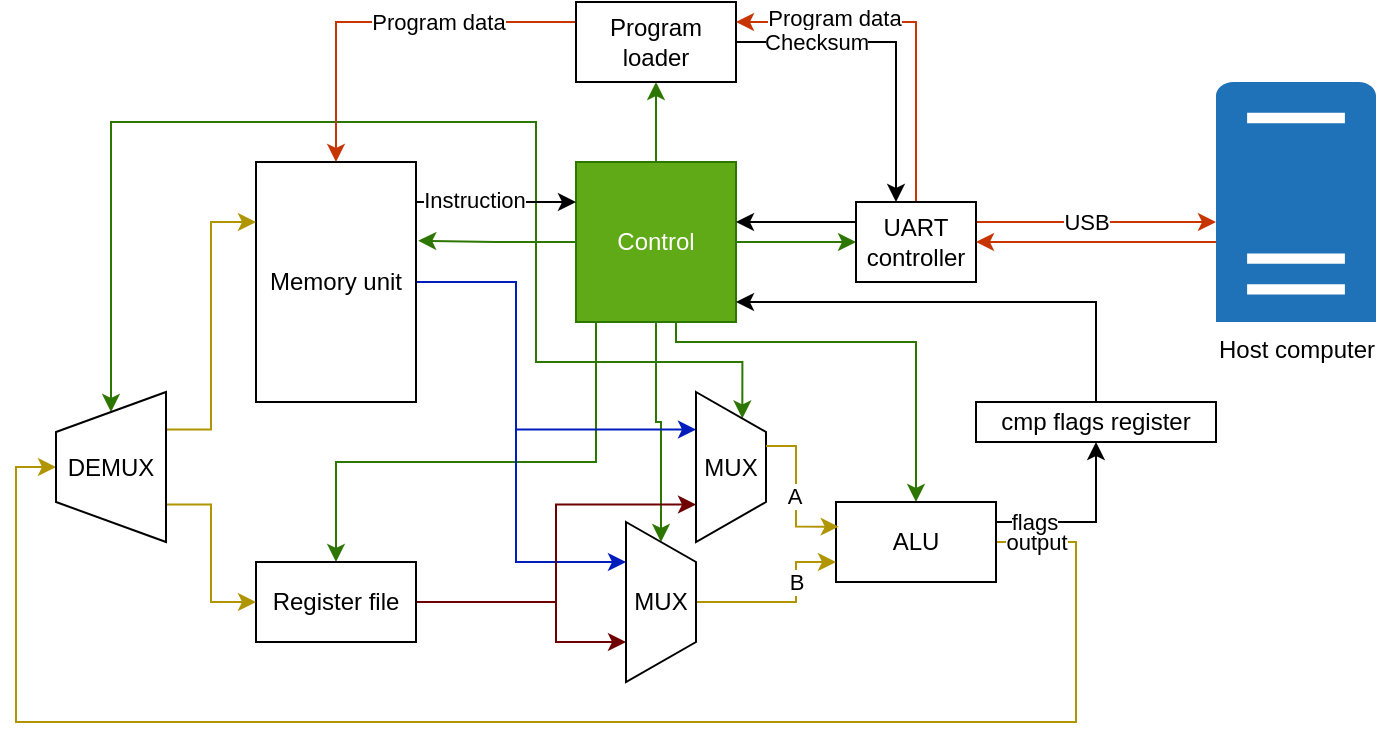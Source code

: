 <mxfile version="24.4.8" type="device">
  <diagram name="Page-1" id="42x8ov932dtWSJglkmKP">
    <mxGraphModel dx="819" dy="500" grid="1" gridSize="10" guides="1" tooltips="1" connect="1" arrows="1" fold="1" page="1" pageScale="1" pageWidth="850" pageHeight="1100" math="0" shadow="0">
      <root>
        <mxCell id="0" />
        <mxCell id="1" parent="0" />
        <mxCell id="H6I0ig-7ZVT1m8vJ8FEU-16" style="edgeStyle=orthogonalEdgeStyle;rounded=0;orthogonalLoop=1;jettySize=auto;html=1;entryX=0.5;entryY=1;entryDx=0;entryDy=0;fillColor=#60a917;strokeColor=#2D7600;" edge="1" parent="1" source="H6I0ig-7ZVT1m8vJ8FEU-1" target="H6I0ig-7ZVT1m8vJ8FEU-4">
          <mxGeometry relative="1" as="geometry" />
        </mxCell>
        <mxCell id="H6I0ig-7ZVT1m8vJ8FEU-18" style="edgeStyle=orthogonalEdgeStyle;rounded=0;orthogonalLoop=1;jettySize=auto;html=1;entryX=0;entryY=0.5;entryDx=0;entryDy=0;fillColor=#60a917;strokeColor=#2D7600;" edge="1" parent="1" source="H6I0ig-7ZVT1m8vJ8FEU-1" target="H6I0ig-7ZVT1m8vJ8FEU-5">
          <mxGeometry relative="1" as="geometry">
            <Array as="points" />
          </mxGeometry>
        </mxCell>
        <mxCell id="H6I0ig-7ZVT1m8vJ8FEU-36" style="edgeStyle=orthogonalEdgeStyle;rounded=0;orthogonalLoop=1;jettySize=auto;html=1;entryX=0.5;entryY=0;entryDx=0;entryDy=0;fillColor=#60a917;strokeColor=#2D7600;" edge="1" parent="1" source="H6I0ig-7ZVT1m8vJ8FEU-1" target="H6I0ig-7ZVT1m8vJ8FEU-2">
          <mxGeometry relative="1" as="geometry">
            <Array as="points">
              <mxPoint x="450" y="290" />
              <mxPoint x="570" y="290" />
            </Array>
          </mxGeometry>
        </mxCell>
        <mxCell id="H6I0ig-7ZVT1m8vJ8FEU-43" style="edgeStyle=orthogonalEdgeStyle;rounded=0;orthogonalLoop=1;jettySize=auto;html=1;entryX=0;entryY=0.25;entryDx=0;entryDy=0;fillColor=#60a917;strokeColor=#2D7600;" edge="1" parent="1" source="H6I0ig-7ZVT1m8vJ8FEU-1" target="H6I0ig-7ZVT1m8vJ8FEU-39">
          <mxGeometry relative="1" as="geometry" />
        </mxCell>
        <mxCell id="H6I0ig-7ZVT1m8vJ8FEU-44" style="edgeStyle=orthogonalEdgeStyle;rounded=0;orthogonalLoop=1;jettySize=auto;html=1;entryX=0;entryY=0.5;entryDx=0;entryDy=0;fillColor=#60a917;strokeColor=#2D7600;" edge="1" parent="1" source="H6I0ig-7ZVT1m8vJ8FEU-1" target="H6I0ig-7ZVT1m8vJ8FEU-40">
          <mxGeometry relative="1" as="geometry" />
        </mxCell>
        <mxCell id="H6I0ig-7ZVT1m8vJ8FEU-60" style="edgeStyle=orthogonalEdgeStyle;rounded=0;orthogonalLoop=1;jettySize=auto;html=1;entryX=1;entryY=0.5;entryDx=0;entryDy=0;fillColor=#60a917;strokeColor=#2D7600;" edge="1" parent="1" source="H6I0ig-7ZVT1m8vJ8FEU-1" target="H6I0ig-7ZVT1m8vJ8FEU-51">
          <mxGeometry relative="1" as="geometry">
            <Array as="points">
              <mxPoint x="440" y="300" />
              <mxPoint x="380" y="300" />
              <mxPoint x="380" y="180" />
              <mxPoint x="167" y="180" />
            </Array>
          </mxGeometry>
        </mxCell>
        <mxCell id="H6I0ig-7ZVT1m8vJ8FEU-72" style="edgeStyle=orthogonalEdgeStyle;rounded=0;orthogonalLoop=1;jettySize=auto;html=1;exitX=0;exitY=1;exitDx=0;exitDy=0;entryX=0.5;entryY=0;entryDx=0;entryDy=0;fillColor=#60a917;strokeColor=#2D7600;" edge="1" parent="1" source="H6I0ig-7ZVT1m8vJ8FEU-1" target="H6I0ig-7ZVT1m8vJ8FEU-20">
          <mxGeometry relative="1" as="geometry">
            <Array as="points">
              <mxPoint x="410" y="280" />
              <mxPoint x="410" y="350" />
              <mxPoint x="280" y="350" />
            </Array>
          </mxGeometry>
        </mxCell>
        <mxCell id="H6I0ig-7ZVT1m8vJ8FEU-1" value="Control" style="whiteSpace=wrap;html=1;aspect=fixed;fillColor=#60a917;fontColor=#ffffff;strokeColor=#2D7600;" vertex="1" parent="1">
          <mxGeometry x="400" y="200" width="80" height="80" as="geometry" />
        </mxCell>
        <mxCell id="H6I0ig-7ZVT1m8vJ8FEU-57" style="edgeStyle=orthogonalEdgeStyle;rounded=0;orthogonalLoop=1;jettySize=auto;html=1;entryX=0.5;entryY=0;entryDx=0;entryDy=0;fillColor=#e3c800;strokeColor=#B09500;" edge="1" parent="1" source="H6I0ig-7ZVT1m8vJ8FEU-2" target="H6I0ig-7ZVT1m8vJ8FEU-51">
          <mxGeometry relative="1" as="geometry">
            <Array as="points">
              <mxPoint x="650" y="390" />
              <mxPoint x="650" y="480" />
              <mxPoint x="120" y="480" />
              <mxPoint x="120" y="353" />
            </Array>
          </mxGeometry>
        </mxCell>
        <mxCell id="H6I0ig-7ZVT1m8vJ8FEU-69" value="output" style="edgeLabel;html=1;align=center;verticalAlign=middle;resizable=0;points=[];" vertex="1" connectable="0" parent="H6I0ig-7ZVT1m8vJ8FEU-57">
          <mxGeometry x="-0.956" y="-1" relative="1" as="geometry">
            <mxPoint x="2" y="-1" as="offset" />
          </mxGeometry>
        </mxCell>
        <mxCell id="H6I0ig-7ZVT1m8vJ8FEU-62" style="edgeStyle=orthogonalEdgeStyle;rounded=0;orthogonalLoop=1;jettySize=auto;html=1;exitX=1;exitY=0.25;exitDx=0;exitDy=0;entryX=0.5;entryY=1;entryDx=0;entryDy=0;" edge="1" parent="1" source="H6I0ig-7ZVT1m8vJ8FEU-2" target="H6I0ig-7ZVT1m8vJ8FEU-61">
          <mxGeometry relative="1" as="geometry">
            <Array as="points">
              <mxPoint x="660" y="380" />
            </Array>
          </mxGeometry>
        </mxCell>
        <mxCell id="H6I0ig-7ZVT1m8vJ8FEU-66" value="flags" style="edgeLabel;html=1;align=center;verticalAlign=middle;resizable=0;points=[];" vertex="1" connectable="0" parent="H6I0ig-7ZVT1m8vJ8FEU-62">
          <mxGeometry x="-0.591" y="-1" relative="1" as="geometry">
            <mxPoint y="-1" as="offset" />
          </mxGeometry>
        </mxCell>
        <mxCell id="H6I0ig-7ZVT1m8vJ8FEU-2" value="ALU" style="rounded=0;whiteSpace=wrap;html=1;" vertex="1" parent="1">
          <mxGeometry x="530" y="370" width="80" height="40" as="geometry" />
        </mxCell>
        <mxCell id="H6I0ig-7ZVT1m8vJ8FEU-46" style="edgeStyle=orthogonalEdgeStyle;rounded=0;orthogonalLoop=1;jettySize=auto;html=1;entryX=0.25;entryY=1;entryDx=0;entryDy=0;fillColor=#0050ef;strokeColor=#001DBC;" edge="1" parent="1" source="H6I0ig-7ZVT1m8vJ8FEU-3" target="H6I0ig-7ZVT1m8vJ8FEU-40">
          <mxGeometry relative="1" as="geometry">
            <Array as="points">
              <mxPoint x="370" y="260" />
              <mxPoint x="370" y="400" />
            </Array>
          </mxGeometry>
        </mxCell>
        <mxCell id="H6I0ig-7ZVT1m8vJ8FEU-47" style="edgeStyle=orthogonalEdgeStyle;rounded=0;orthogonalLoop=1;jettySize=auto;html=1;entryX=0.25;entryY=1;entryDx=0;entryDy=0;fillColor=#0050ef;strokeColor=#001DBC;" edge="1" parent="1" source="H6I0ig-7ZVT1m8vJ8FEU-3" target="H6I0ig-7ZVT1m8vJ8FEU-39">
          <mxGeometry relative="1" as="geometry">
            <Array as="points">
              <mxPoint x="370" y="260" />
              <mxPoint x="370" y="334" />
            </Array>
          </mxGeometry>
        </mxCell>
        <mxCell id="H6I0ig-7ZVT1m8vJ8FEU-3" value="Memory unit" style="rounded=0;whiteSpace=wrap;html=1;" vertex="1" parent="1">
          <mxGeometry x="240" y="200" width="80" height="120" as="geometry" />
        </mxCell>
        <mxCell id="H6I0ig-7ZVT1m8vJ8FEU-10" style="edgeStyle=orthogonalEdgeStyle;rounded=0;orthogonalLoop=1;jettySize=auto;html=1;entryX=0.5;entryY=0;entryDx=0;entryDy=0;fillColor=#fa6800;strokeColor=#C73500;" edge="1" parent="1" source="H6I0ig-7ZVT1m8vJ8FEU-4" target="H6I0ig-7ZVT1m8vJ8FEU-3">
          <mxGeometry relative="1" as="geometry">
            <Array as="points">
              <mxPoint x="280" y="130" />
            </Array>
          </mxGeometry>
        </mxCell>
        <mxCell id="H6I0ig-7ZVT1m8vJ8FEU-21" value="Program data" style="edgeLabel;html=1;align=center;verticalAlign=middle;resizable=0;points=[];" vertex="1" connectable="0" parent="H6I0ig-7ZVT1m8vJ8FEU-10">
          <mxGeometry x="-0.499" relative="1" as="geometry">
            <mxPoint x="-22" as="offset" />
          </mxGeometry>
        </mxCell>
        <mxCell id="H6I0ig-7ZVT1m8vJ8FEU-4" value="Program loader" style="rounded=0;whiteSpace=wrap;html=1;" vertex="1" parent="1">
          <mxGeometry x="400" y="120" width="80" height="40" as="geometry" />
        </mxCell>
        <mxCell id="H6I0ig-7ZVT1m8vJ8FEU-8" style="edgeStyle=orthogonalEdgeStyle;rounded=0;orthogonalLoop=1;jettySize=auto;html=1;entryX=1;entryY=0.25;entryDx=0;entryDy=0;fillColor=#fa6800;strokeColor=#C73500;" edge="1" parent="1" source="H6I0ig-7ZVT1m8vJ8FEU-5" target="H6I0ig-7ZVT1m8vJ8FEU-4">
          <mxGeometry relative="1" as="geometry">
            <Array as="points">
              <mxPoint x="570" y="130" />
            </Array>
          </mxGeometry>
        </mxCell>
        <mxCell id="H6I0ig-7ZVT1m8vJ8FEU-12" value="Program data" style="edgeLabel;html=1;align=center;verticalAlign=middle;resizable=0;points=[];" vertex="1" connectable="0" parent="H6I0ig-7ZVT1m8vJ8FEU-8">
          <mxGeometry x="0.455" y="-2" relative="1" as="geometry">
            <mxPoint as="offset" />
          </mxGeometry>
        </mxCell>
        <mxCell id="H6I0ig-7ZVT1m8vJ8FEU-19" style="edgeStyle=orthogonalEdgeStyle;rounded=0;orthogonalLoop=1;jettySize=auto;html=1;" edge="1" parent="1" source="H6I0ig-7ZVT1m8vJ8FEU-5">
          <mxGeometry relative="1" as="geometry">
            <mxPoint x="480" y="230" as="targetPoint" />
            <Array as="points">
              <mxPoint x="480" y="230" />
            </Array>
          </mxGeometry>
        </mxCell>
        <mxCell id="H6I0ig-7ZVT1m8vJ8FEU-22" style="edgeStyle=orthogonalEdgeStyle;rounded=0;orthogonalLoop=1;jettySize=auto;html=1;fillColor=#fa6800;strokeColor=#C73500;" edge="1" parent="1">
          <mxGeometry relative="1" as="geometry">
            <mxPoint x="720" y="230" as="targetPoint" />
            <mxPoint x="600" y="230" as="sourcePoint" />
          </mxGeometry>
        </mxCell>
        <mxCell id="H6I0ig-7ZVT1m8vJ8FEU-27" value="USB" style="edgeLabel;html=1;align=center;verticalAlign=middle;resizable=0;points=[];" vertex="1" connectable="0" parent="H6I0ig-7ZVT1m8vJ8FEU-22">
          <mxGeometry x="-0.235" relative="1" as="geometry">
            <mxPoint x="9" as="offset" />
          </mxGeometry>
        </mxCell>
        <mxCell id="H6I0ig-7ZVT1m8vJ8FEU-5" value="UART controller" style="rounded=0;whiteSpace=wrap;html=1;" vertex="1" parent="1">
          <mxGeometry x="540" y="220" width="60" height="40" as="geometry" />
        </mxCell>
        <mxCell id="H6I0ig-7ZVT1m8vJ8FEU-6" style="edgeStyle=orthogonalEdgeStyle;rounded=0;orthogonalLoop=1;jettySize=auto;html=1;" edge="1" parent="1" source="H6I0ig-7ZVT1m8vJ8FEU-4">
          <mxGeometry relative="1" as="geometry">
            <mxPoint x="560" y="220" as="targetPoint" />
            <Array as="points">
              <mxPoint x="560" y="140" />
              <mxPoint x="560" y="220" />
            </Array>
          </mxGeometry>
        </mxCell>
        <mxCell id="H6I0ig-7ZVT1m8vJ8FEU-11" value="Checksum" style="edgeLabel;html=1;align=center;verticalAlign=middle;resizable=0;points=[];" vertex="1" connectable="0" parent="H6I0ig-7ZVT1m8vJ8FEU-6">
          <mxGeometry x="-0.561" relative="1" as="geometry">
            <mxPoint x="5" as="offset" />
          </mxGeometry>
        </mxCell>
        <mxCell id="H6I0ig-7ZVT1m8vJ8FEU-45" style="edgeStyle=orthogonalEdgeStyle;rounded=0;orthogonalLoop=1;jettySize=auto;html=1;entryX=0.75;entryY=1;entryDx=0;entryDy=0;fillColor=#a20025;strokeColor=#6F0000;" edge="1" parent="1" source="H6I0ig-7ZVT1m8vJ8FEU-20" target="H6I0ig-7ZVT1m8vJ8FEU-40">
          <mxGeometry relative="1" as="geometry">
            <Array as="points">
              <mxPoint x="390" y="420" />
              <mxPoint x="390" y="440" />
            </Array>
          </mxGeometry>
        </mxCell>
        <mxCell id="H6I0ig-7ZVT1m8vJ8FEU-49" style="edgeStyle=orthogonalEdgeStyle;rounded=0;orthogonalLoop=1;jettySize=auto;html=1;entryX=0.75;entryY=1;entryDx=0;entryDy=0;fillColor=#a20025;strokeColor=#6F0000;" edge="1" parent="1" source="H6I0ig-7ZVT1m8vJ8FEU-20" target="H6I0ig-7ZVT1m8vJ8FEU-39">
          <mxGeometry relative="1" as="geometry" />
        </mxCell>
        <mxCell id="H6I0ig-7ZVT1m8vJ8FEU-20" value="Register file" style="rounded=0;whiteSpace=wrap;html=1;" vertex="1" parent="1">
          <mxGeometry x="240" y="400" width="80" height="40" as="geometry" />
        </mxCell>
        <mxCell id="H6I0ig-7ZVT1m8vJ8FEU-30" style="edgeStyle=orthogonalEdgeStyle;rounded=0;orthogonalLoop=1;jettySize=auto;html=1;entryX=1;entryY=0.5;entryDx=0;entryDy=0;fillColor=#fa6800;strokeColor=#C73500;" edge="1" parent="1" source="H6I0ig-7ZVT1m8vJ8FEU-26" target="H6I0ig-7ZVT1m8vJ8FEU-5">
          <mxGeometry relative="1" as="geometry">
            <Array as="points">
              <mxPoint x="660" y="240" />
              <mxPoint x="660" y="240" />
            </Array>
          </mxGeometry>
        </mxCell>
        <mxCell id="H6I0ig-7ZVT1m8vJ8FEU-26" value="Host computer" style="sketch=0;pointerEvents=1;shadow=0;dashed=0;html=1;strokeColor=none;labelPosition=center;verticalLabelPosition=bottom;verticalAlign=top;outlineConnect=0;align=center;shape=mxgraph.office.servers.physical_host;fillColor=#2072B8;" vertex="1" parent="1">
          <mxGeometry x="720" y="160" width="80" height="120" as="geometry" />
        </mxCell>
        <mxCell id="H6I0ig-7ZVT1m8vJ8FEU-39" value="MUX" style="shape=trapezoid;perimeter=trapezoidPerimeter;whiteSpace=wrap;html=1;fixedSize=1;rotation=0;direction=south;" vertex="1" parent="1">
          <mxGeometry x="460" y="315" width="35" height="75" as="geometry" />
        </mxCell>
        <mxCell id="H6I0ig-7ZVT1m8vJ8FEU-41" style="edgeStyle=orthogonalEdgeStyle;rounded=0;orthogonalLoop=1;jettySize=auto;html=1;entryX=0;entryY=0.75;entryDx=0;entryDy=0;fillColor=#e3c800;strokeColor=#B09500;" edge="1" parent="1" source="H6I0ig-7ZVT1m8vJ8FEU-40" target="H6I0ig-7ZVT1m8vJ8FEU-2">
          <mxGeometry relative="1" as="geometry">
            <Array as="points">
              <mxPoint x="510" y="420" />
              <mxPoint x="510" y="400" />
            </Array>
          </mxGeometry>
        </mxCell>
        <mxCell id="H6I0ig-7ZVT1m8vJ8FEU-71" value="B" style="edgeLabel;html=1;align=center;verticalAlign=middle;resizable=0;points=[];" vertex="1" connectable="0" parent="H6I0ig-7ZVT1m8vJ8FEU-41">
          <mxGeometry x="-0.018" relative="1" as="geometry">
            <mxPoint x="6" y="-10" as="offset" />
          </mxGeometry>
        </mxCell>
        <mxCell id="H6I0ig-7ZVT1m8vJ8FEU-40" value="MUX" style="shape=trapezoid;perimeter=trapezoidPerimeter;whiteSpace=wrap;html=1;fixedSize=1;rotation=0;direction=south;" vertex="1" parent="1">
          <mxGeometry x="425" y="380" width="35" height="80" as="geometry" />
        </mxCell>
        <mxCell id="H6I0ig-7ZVT1m8vJ8FEU-42" style="edgeStyle=orthogonalEdgeStyle;rounded=0;orthogonalLoop=1;jettySize=auto;html=1;entryX=0.017;entryY=0.308;entryDx=0;entryDy=0;entryPerimeter=0;fillColor=#e3c800;strokeColor=#B09500;" edge="1" parent="1" source="H6I0ig-7ZVT1m8vJ8FEU-39" target="H6I0ig-7ZVT1m8vJ8FEU-2">
          <mxGeometry relative="1" as="geometry">
            <Array as="points">
              <mxPoint x="510" y="342" />
              <mxPoint x="510" y="382" />
            </Array>
          </mxGeometry>
        </mxCell>
        <mxCell id="H6I0ig-7ZVT1m8vJ8FEU-70" value="A" style="edgeLabel;html=1;align=center;verticalAlign=middle;resizable=0;points=[];" vertex="1" connectable="0" parent="H6I0ig-7ZVT1m8vJ8FEU-42">
          <mxGeometry x="0.038" y="-1" relative="1" as="geometry">
            <mxPoint as="offset" />
          </mxGeometry>
        </mxCell>
        <mxCell id="H6I0ig-7ZVT1m8vJ8FEU-53" style="edgeStyle=orthogonalEdgeStyle;rounded=0;orthogonalLoop=1;jettySize=auto;html=1;exitX=0.25;exitY=1;exitDx=0;exitDy=0;entryX=0;entryY=0.5;entryDx=0;entryDy=0;fillColor=#e3c800;strokeColor=#B09500;" edge="1" parent="1" source="H6I0ig-7ZVT1m8vJ8FEU-51" target="H6I0ig-7ZVT1m8vJ8FEU-20">
          <mxGeometry relative="1" as="geometry" />
        </mxCell>
        <mxCell id="H6I0ig-7ZVT1m8vJ8FEU-55" style="edgeStyle=orthogonalEdgeStyle;rounded=0;orthogonalLoop=1;jettySize=auto;html=1;exitX=0.75;exitY=1;exitDx=0;exitDy=0;entryX=0;entryY=0.25;entryDx=0;entryDy=0;fillColor=#e3c800;strokeColor=#B09500;" edge="1" parent="1" source="H6I0ig-7ZVT1m8vJ8FEU-51" target="H6I0ig-7ZVT1m8vJ8FEU-3">
          <mxGeometry relative="1" as="geometry" />
        </mxCell>
        <mxCell id="H6I0ig-7ZVT1m8vJ8FEU-51" value="DEMUX" style="shape=trapezoid;perimeter=trapezoidPerimeter;whiteSpace=wrap;html=1;fixedSize=1;rotation=0;direction=north;" vertex="1" parent="1">
          <mxGeometry x="140" y="315" width="55" height="75" as="geometry" />
        </mxCell>
        <mxCell id="H6I0ig-7ZVT1m8vJ8FEU-56" style="edgeStyle=orthogonalEdgeStyle;rounded=0;orthogonalLoop=1;jettySize=auto;html=1;entryX=1.014;entryY=0.328;entryDx=0;entryDy=0;entryPerimeter=0;fillColor=#60a917;strokeColor=#2D7600;" edge="1" parent="1" source="H6I0ig-7ZVT1m8vJ8FEU-1" target="H6I0ig-7ZVT1m8vJ8FEU-3">
          <mxGeometry relative="1" as="geometry" />
        </mxCell>
        <mxCell id="H6I0ig-7ZVT1m8vJ8FEU-63" style="edgeStyle=orthogonalEdgeStyle;rounded=0;orthogonalLoop=1;jettySize=auto;html=1;" edge="1" parent="1" source="H6I0ig-7ZVT1m8vJ8FEU-61">
          <mxGeometry relative="1" as="geometry">
            <mxPoint x="480" y="270" as="targetPoint" />
            <Array as="points">
              <mxPoint x="660" y="270" />
            </Array>
          </mxGeometry>
        </mxCell>
        <mxCell id="H6I0ig-7ZVT1m8vJ8FEU-61" value="cmp flags register" style="rounded=0;whiteSpace=wrap;html=1;" vertex="1" parent="1">
          <mxGeometry x="600" y="320" width="120" height="20" as="geometry" />
        </mxCell>
        <mxCell id="H6I0ig-7ZVT1m8vJ8FEU-64" style="edgeStyle=orthogonalEdgeStyle;rounded=0;orthogonalLoop=1;jettySize=auto;html=1;entryX=0;entryY=0.25;entryDx=0;entryDy=0;" edge="1" parent="1" source="H6I0ig-7ZVT1m8vJ8FEU-3" target="H6I0ig-7ZVT1m8vJ8FEU-1">
          <mxGeometry relative="1" as="geometry">
            <Array as="points">
              <mxPoint x="340" y="220" />
              <mxPoint x="340" y="220" />
            </Array>
          </mxGeometry>
        </mxCell>
        <mxCell id="H6I0ig-7ZVT1m8vJ8FEU-65" value="Instruction" style="edgeLabel;html=1;align=center;verticalAlign=middle;resizable=0;points=[];" vertex="1" connectable="0" parent="H6I0ig-7ZVT1m8vJ8FEU-64">
          <mxGeometry x="-0.134" y="1" relative="1" as="geometry">
            <mxPoint x="-6" as="offset" />
          </mxGeometry>
        </mxCell>
      </root>
    </mxGraphModel>
  </diagram>
</mxfile>
